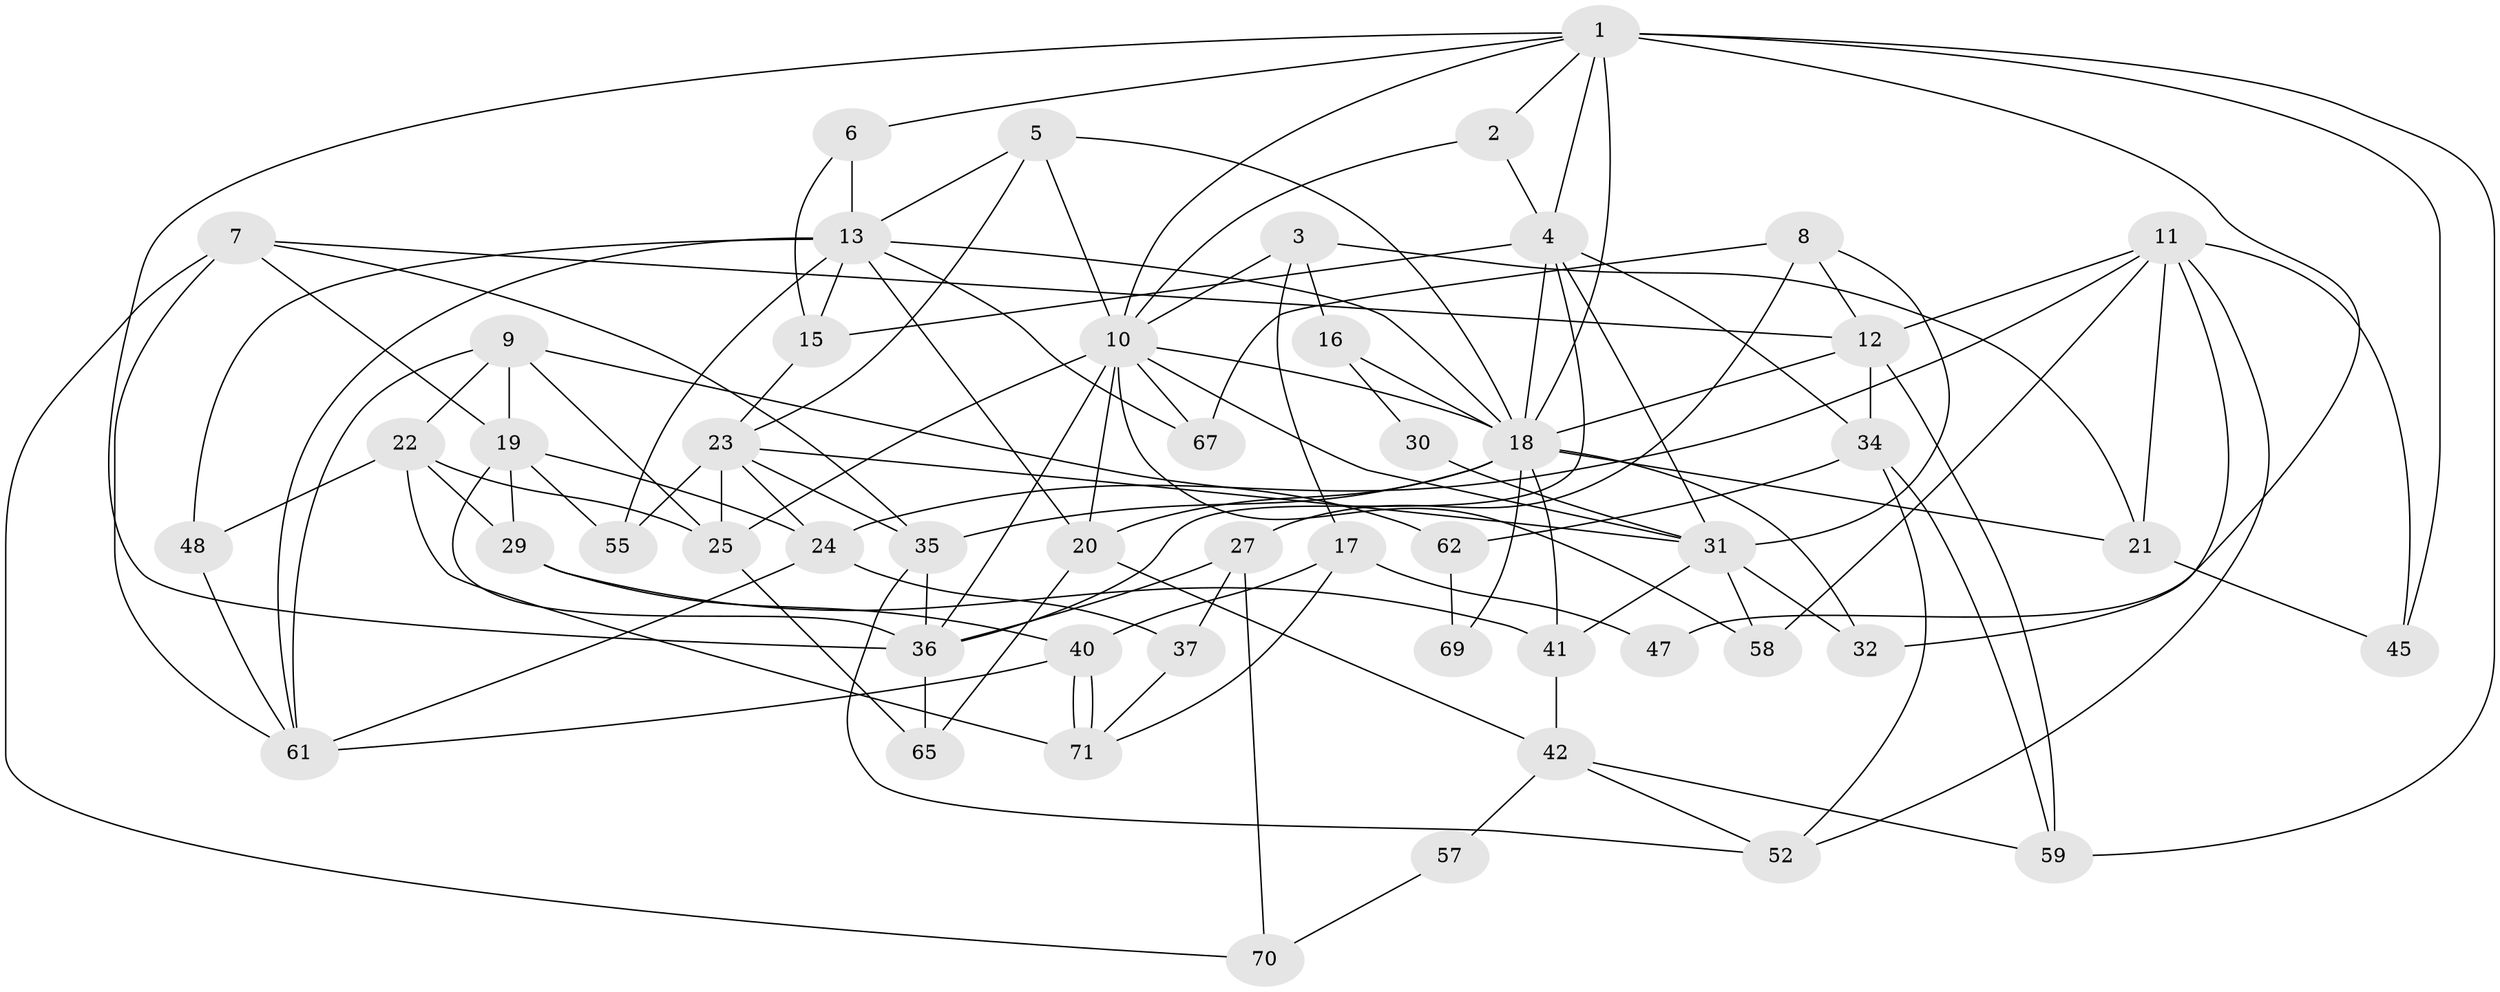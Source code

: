 // Generated by graph-tools (version 1.1) at 2025/52/02/27/25 19:52:06]
// undirected, 51 vertices, 121 edges
graph export_dot {
graph [start="1"]
  node [color=gray90,style=filled];
  1 [super="+39"];
  2 [super="+50"];
  3;
  4 [super="+54"];
  5 [super="+72"];
  6;
  7 [super="+51"];
  8;
  9 [super="+43"];
  10 [super="+49"];
  11 [super="+14"];
  12 [super="+38"];
  13 [super="+44"];
  15;
  16;
  17 [super="+66"];
  18 [super="+28"];
  19 [super="+33"];
  20 [super="+74"];
  21 [super="+73"];
  22;
  23 [super="+26"];
  24;
  25;
  27;
  29;
  30;
  31 [super="+63"];
  32;
  34 [super="+60"];
  35 [super="+56"];
  36 [super="+64"];
  37;
  40 [super="+46"];
  41;
  42;
  45 [super="+53"];
  47;
  48;
  52;
  55;
  57;
  58;
  59;
  61 [super="+68"];
  62;
  65;
  67;
  69;
  70;
  71;
  1 -- 10;
  1 -- 45 [weight=2];
  1 -- 59;
  1 -- 18;
  1 -- 4;
  1 -- 6;
  1 -- 47;
  1 -- 36;
  1 -- 2;
  2 -- 10;
  2 -- 4;
  3 -- 16;
  3 -- 10;
  3 -- 21;
  3 -- 17;
  4 -- 18;
  4 -- 15;
  4 -- 34;
  4 -- 36;
  4 -- 31;
  5 -- 10;
  5 -- 23;
  5 -- 13;
  5 -- 18;
  6 -- 15;
  6 -- 13;
  7 -- 19;
  7 -- 70;
  7 -- 12;
  7 -- 61;
  7 -- 35;
  8 -- 27;
  8 -- 12;
  8 -- 67;
  8 -- 31;
  9 -- 25;
  9 -- 62;
  9 -- 61;
  9 -- 19;
  9 -- 22;
  10 -- 58;
  10 -- 20;
  10 -- 67;
  10 -- 25;
  10 -- 18;
  10 -- 36;
  10 -- 31;
  11 -- 45;
  11 -- 58;
  11 -- 21;
  11 -- 24;
  11 -- 32;
  11 -- 52;
  11 -- 12;
  12 -- 18;
  12 -- 59;
  12 -- 34;
  13 -- 55;
  13 -- 67;
  13 -- 48;
  13 -- 18;
  13 -- 20;
  13 -- 15;
  13 -- 61;
  15 -- 23;
  16 -- 30;
  16 -- 18;
  17 -- 40 [weight=2];
  17 -- 47;
  17 -- 71;
  18 -- 35;
  18 -- 41;
  18 -- 32;
  18 -- 69;
  18 -- 20;
  18 -- 21;
  19 -- 24;
  19 -- 29;
  19 -- 55;
  19 -- 36;
  20 -- 65;
  20 -- 42;
  21 -- 45;
  22 -- 29;
  22 -- 25;
  22 -- 48;
  22 -- 71;
  23 -- 25;
  23 -- 24;
  23 -- 55;
  23 -- 35;
  23 -- 31;
  24 -- 37;
  24 -- 61;
  25 -- 65;
  27 -- 37;
  27 -- 36;
  27 -- 70;
  29 -- 41;
  29 -- 40;
  30 -- 31;
  31 -- 41;
  31 -- 32;
  31 -- 58;
  34 -- 52;
  34 -- 62;
  34 -- 59;
  35 -- 36;
  35 -- 52;
  36 -- 65;
  37 -- 71;
  40 -- 71;
  40 -- 71;
  40 -- 61;
  41 -- 42;
  42 -- 59;
  42 -- 52;
  42 -- 57;
  48 -- 61;
  57 -- 70;
  62 -- 69;
}
